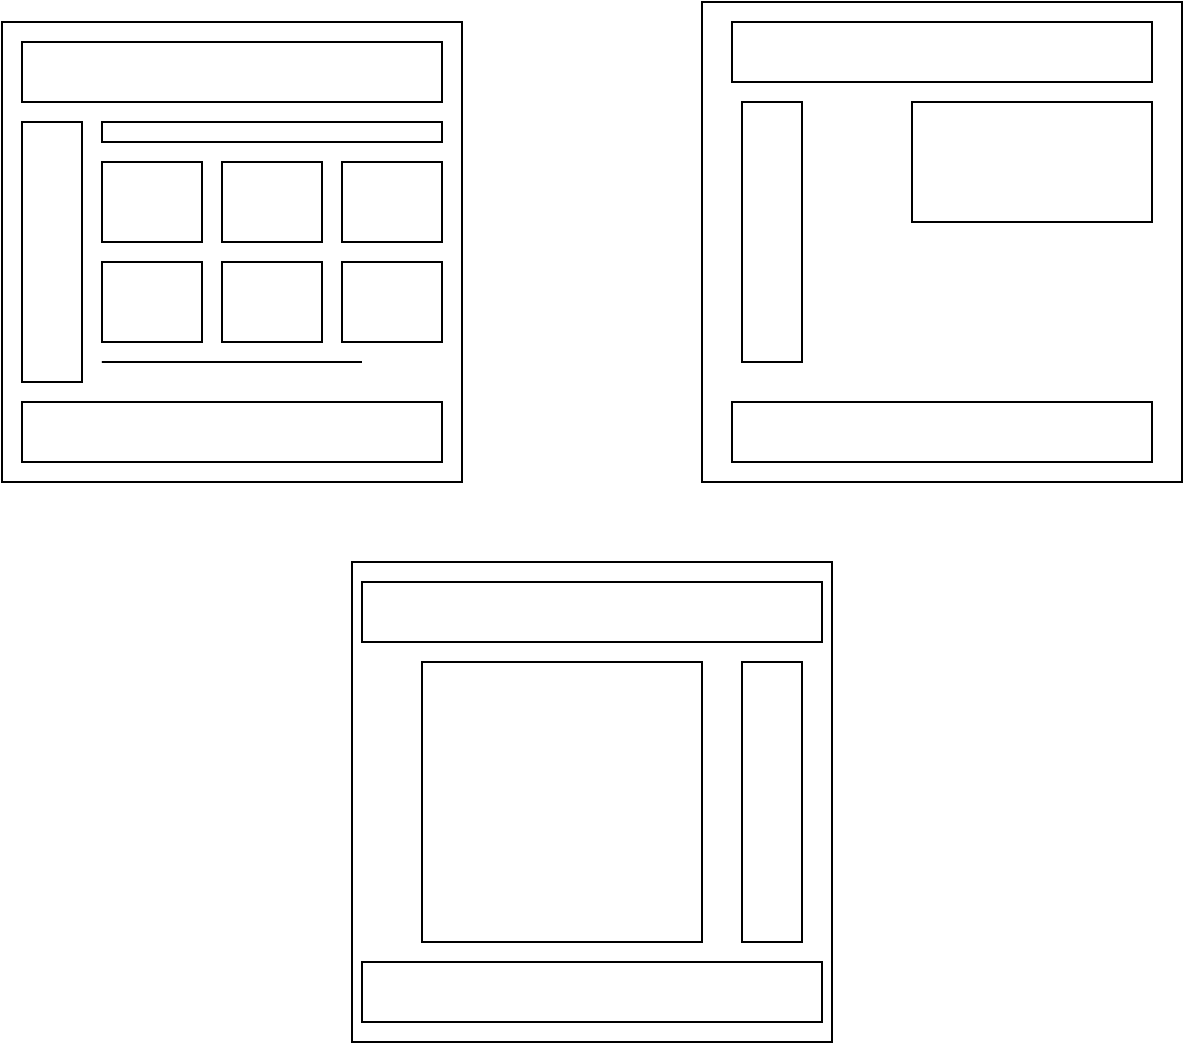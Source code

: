 <mxfile version="26.0.16">
  <diagram name="Page-1" id="pw0mbFrSKtVtHFD9CcJ6">
    <mxGraphModel dx="1050" dy="557" grid="1" gridSize="10" guides="1" tooltips="1" connect="1" arrows="1" fold="1" page="1" pageScale="1" pageWidth="850" pageHeight="1100" math="0" shadow="0">
      <root>
        <mxCell id="0" />
        <mxCell id="1" parent="0" />
        <mxCell id="7WqOnEUoiAn3P0yyxOXh-1" value="" style="whiteSpace=wrap;html=1;aspect=fixed;" vertex="1" parent="1">
          <mxGeometry x="130" y="90" width="230" height="230" as="geometry" />
        </mxCell>
        <mxCell id="7WqOnEUoiAn3P0yyxOXh-2" value="" style="whiteSpace=wrap;html=1;aspect=fixed;" vertex="1" parent="1">
          <mxGeometry x="480" y="80" width="240" height="240" as="geometry" />
        </mxCell>
        <mxCell id="7WqOnEUoiAn3P0yyxOXh-3" value="" style="whiteSpace=wrap;html=1;aspect=fixed;" vertex="1" parent="1">
          <mxGeometry x="305" y="360" width="240" height="240" as="geometry" />
        </mxCell>
        <mxCell id="7WqOnEUoiAn3P0yyxOXh-4" value="" style="rounded=0;whiteSpace=wrap;html=1;" vertex="1" parent="1">
          <mxGeometry x="140" y="100" width="210" height="30" as="geometry" />
        </mxCell>
        <mxCell id="7WqOnEUoiAn3P0yyxOXh-5" value="" style="rounded=0;whiteSpace=wrap;html=1;" vertex="1" parent="1">
          <mxGeometry x="495" y="90" width="210" height="30" as="geometry" />
        </mxCell>
        <mxCell id="7WqOnEUoiAn3P0yyxOXh-6" value="" style="rounded=0;whiteSpace=wrap;html=1;" vertex="1" parent="1">
          <mxGeometry x="310" y="370" width="230" height="30" as="geometry" />
        </mxCell>
        <mxCell id="7WqOnEUoiAn3P0yyxOXh-7" value="" style="rounded=0;whiteSpace=wrap;html=1;" vertex="1" parent="1">
          <mxGeometry x="140" y="280" width="210" height="30" as="geometry" />
        </mxCell>
        <mxCell id="7WqOnEUoiAn3P0yyxOXh-8" value="" style="rounded=0;whiteSpace=wrap;html=1;" vertex="1" parent="1">
          <mxGeometry x="495" y="280" width="210" height="30" as="geometry" />
        </mxCell>
        <mxCell id="7WqOnEUoiAn3P0yyxOXh-9" value="" style="rounded=0;whiteSpace=wrap;html=1;" vertex="1" parent="1">
          <mxGeometry x="310" y="560" width="230" height="30" as="geometry" />
        </mxCell>
        <mxCell id="7WqOnEUoiAn3P0yyxOXh-10" value="" style="rounded=0;whiteSpace=wrap;html=1;" vertex="1" parent="1">
          <mxGeometry x="140" y="140" width="30" height="130" as="geometry" />
        </mxCell>
        <mxCell id="7WqOnEUoiAn3P0yyxOXh-11" value="" style="rounded=0;whiteSpace=wrap;html=1;" vertex="1" parent="1">
          <mxGeometry x="500" y="130" width="30" height="130" as="geometry" />
        </mxCell>
        <mxCell id="7WqOnEUoiAn3P0yyxOXh-12" value="" style="rounded=0;whiteSpace=wrap;html=1;" vertex="1" parent="1">
          <mxGeometry x="500" y="410" width="30" height="140" as="geometry" />
        </mxCell>
        <mxCell id="7WqOnEUoiAn3P0yyxOXh-13" value="" style="whiteSpace=wrap;html=1;aspect=fixed;" vertex="1" parent="1">
          <mxGeometry x="340" y="410" width="140" height="140" as="geometry" />
        </mxCell>
        <mxCell id="7WqOnEUoiAn3P0yyxOXh-14" value="" style="rounded=0;whiteSpace=wrap;html=1;" vertex="1" parent="1">
          <mxGeometry x="180" y="140" width="170" height="10" as="geometry" />
        </mxCell>
        <mxCell id="7WqOnEUoiAn3P0yyxOXh-15" value="" style="rounded=0;whiteSpace=wrap;html=1;" vertex="1" parent="1">
          <mxGeometry x="180" y="160" width="50" height="40" as="geometry" />
        </mxCell>
        <mxCell id="7WqOnEUoiAn3P0yyxOXh-16" value="" style="rounded=0;whiteSpace=wrap;html=1;" vertex="1" parent="1">
          <mxGeometry x="180" y="210" width="50" height="40" as="geometry" />
        </mxCell>
        <mxCell id="7WqOnEUoiAn3P0yyxOXh-17" value="" style="rounded=0;whiteSpace=wrap;html=1;" vertex="1" parent="1">
          <mxGeometry x="240" y="160" width="50" height="40" as="geometry" />
        </mxCell>
        <mxCell id="7WqOnEUoiAn3P0yyxOXh-18" value="" style="rounded=0;whiteSpace=wrap;html=1;" vertex="1" parent="1">
          <mxGeometry x="300" y="210" width="50" height="40" as="geometry" />
        </mxCell>
        <mxCell id="7WqOnEUoiAn3P0yyxOXh-19" value="" style="rounded=0;whiteSpace=wrap;html=1;" vertex="1" parent="1">
          <mxGeometry x="300" y="160" width="50" height="40" as="geometry" />
        </mxCell>
        <mxCell id="7WqOnEUoiAn3P0yyxOXh-20" value="" style="rounded=0;whiteSpace=wrap;html=1;" vertex="1" parent="1">
          <mxGeometry x="240" y="210" width="50" height="40" as="geometry" />
        </mxCell>
        <mxCell id="7WqOnEUoiAn3P0yyxOXh-24" value="" style="endArrow=none;html=1;rounded=0;exitX=0.217;exitY=0.739;exitDx=0;exitDy=0;exitPerimeter=0;" edge="1" parent="1" source="7WqOnEUoiAn3P0yyxOXh-1">
          <mxGeometry width="50" height="50" relative="1" as="geometry">
            <mxPoint x="200" y="260" as="sourcePoint" />
            <mxPoint x="310" y="260" as="targetPoint" />
          </mxGeometry>
        </mxCell>
        <mxCell id="7WqOnEUoiAn3P0yyxOXh-28" value="" style="rounded=0;whiteSpace=wrap;html=1;" vertex="1" parent="1">
          <mxGeometry x="585" y="130" width="120" height="60" as="geometry" />
        </mxCell>
      </root>
    </mxGraphModel>
  </diagram>
</mxfile>
